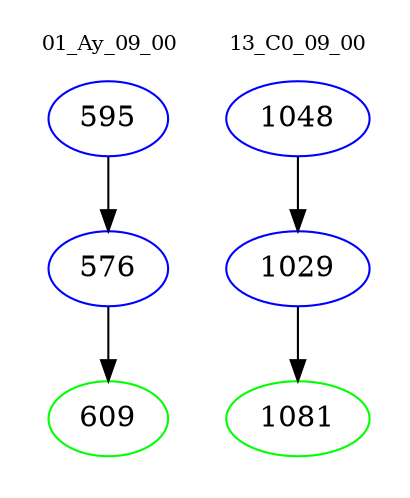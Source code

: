 digraph{
subgraph cluster_0 {
color = white
label = "01_Ay_09_00";
fontsize=10;
T0_595 [label="595", color="blue"]
T0_595 -> T0_576 [color="black"]
T0_576 [label="576", color="blue"]
T0_576 -> T0_609 [color="black"]
T0_609 [label="609", color="green"]
}
subgraph cluster_1 {
color = white
label = "13_C0_09_00";
fontsize=10;
T1_1048 [label="1048", color="blue"]
T1_1048 -> T1_1029 [color="black"]
T1_1029 [label="1029", color="blue"]
T1_1029 -> T1_1081 [color="black"]
T1_1081 [label="1081", color="green"]
}
}
